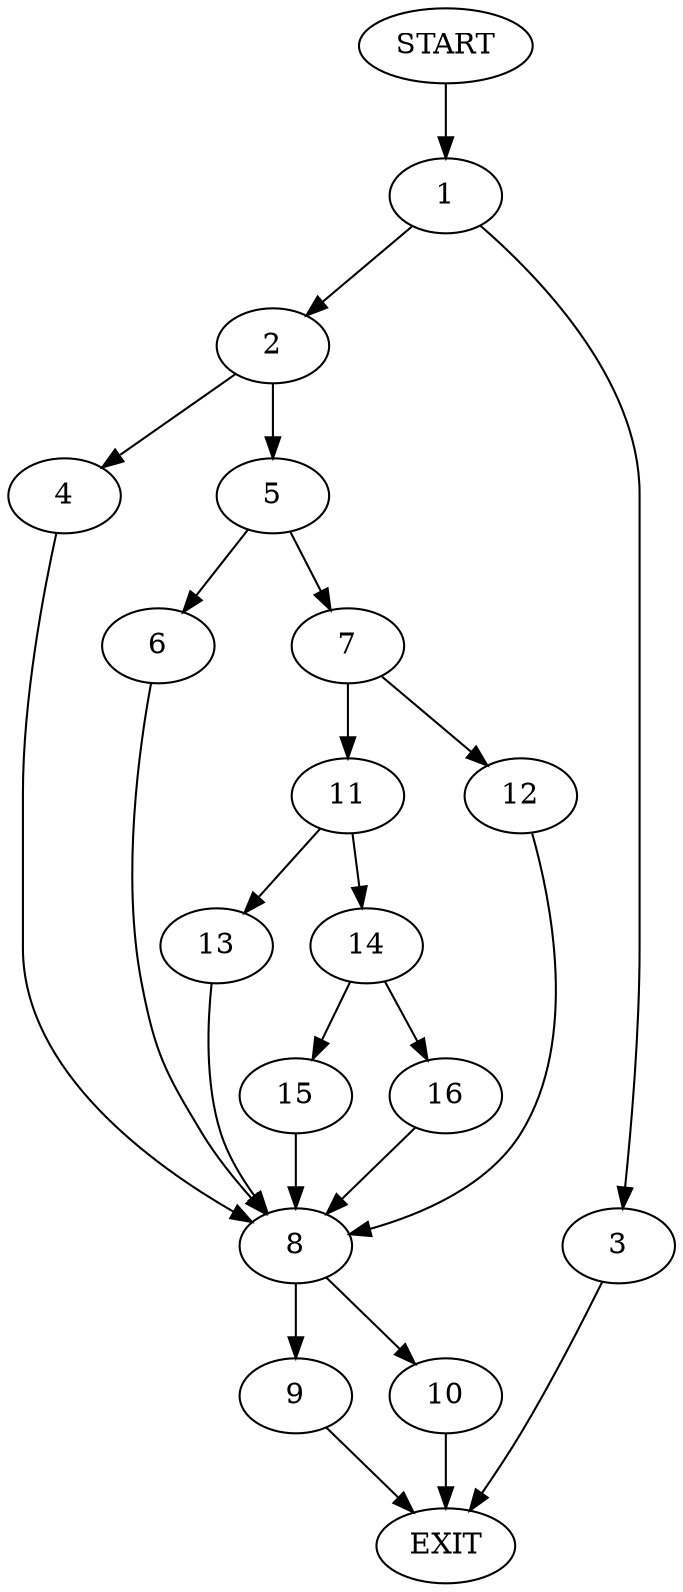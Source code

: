 digraph {
0 [label="START"]
17 [label="EXIT"]
0 -> 1
1 -> 2
1 -> 3
2 -> 4
2 -> 5
3 -> 17
5 -> 6
5 -> 7
4 -> 8
8 -> 9
8 -> 10
6 -> 8
7 -> 11
7 -> 12
12 -> 8
11 -> 13
11 -> 14
13 -> 8
14 -> 15
14 -> 16
15 -> 8
16 -> 8
9 -> 17
10 -> 17
}
